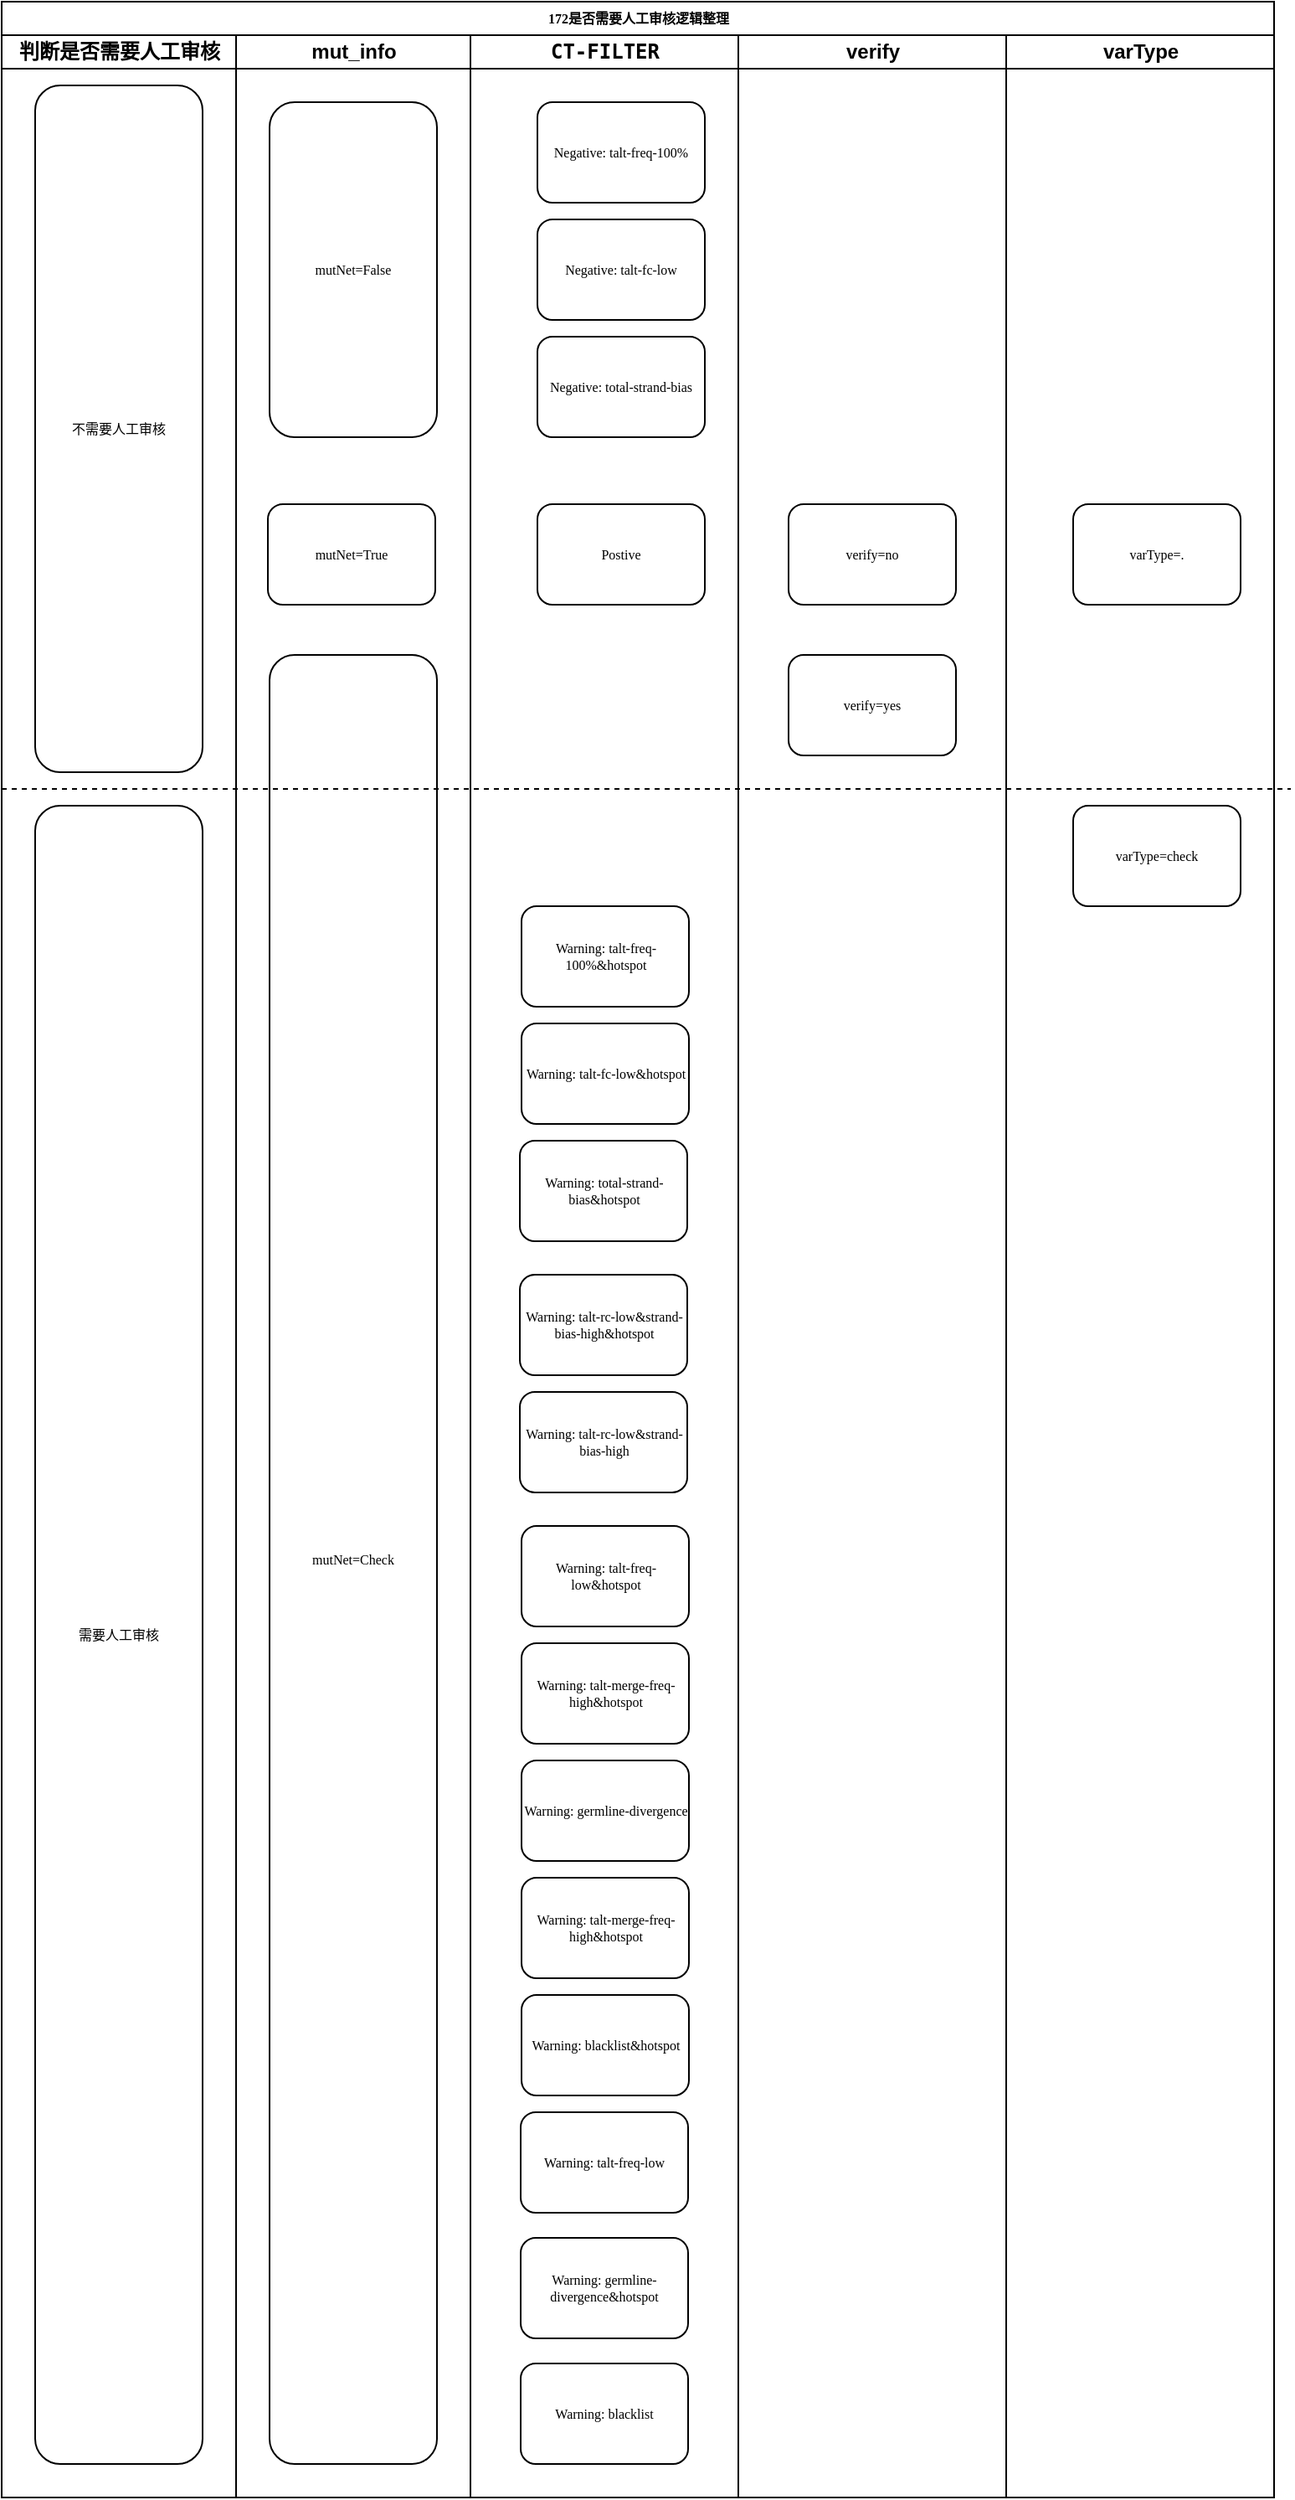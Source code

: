<mxfile version="23.1.5" type="github">
  <diagram name="Page-1" id="74e2e168-ea6b-b213-b513-2b3c1d86103e">
    <mxGraphModel dx="1615" dy="1796" grid="1" gridSize="10" guides="1" tooltips="1" connect="1" arrows="1" fold="1" page="1" pageScale="1" pageWidth="1100" pageHeight="850" background="none" math="0" shadow="0">
      <root>
        <mxCell id="0" />
        <mxCell id="1" parent="0" />
        <mxCell id="77e6c97f196da883-1" value="172是否需要人工审核逻辑整理" style="swimlane;html=1;childLayout=stackLayout;startSize=20;rounded=0;shadow=0;labelBackgroundColor=none;strokeWidth=1;fontFamily=Verdana;fontSize=8;align=center;" parent="1" vertex="1">
          <mxGeometry x="30" y="-60" width="760" height="1490" as="geometry" />
        </mxCell>
        <mxCell id="77e6c97f196da883-2" value="判断是否需要人工审核" style="swimlane;html=1;startSize=20;" parent="77e6c97f196da883-1" vertex="1">
          <mxGeometry y="20" width="140" height="1470" as="geometry" />
        </mxCell>
        <mxCell id="77e6c97f196da883-8" value="不需要人工审核" style="rounded=1;whiteSpace=wrap;html=1;shadow=0;labelBackgroundColor=none;strokeWidth=1;fontFamily=Verdana;fontSize=8;align=center;" parent="77e6c97f196da883-2" vertex="1">
          <mxGeometry x="20" y="30" width="100" height="410" as="geometry" />
        </mxCell>
        <mxCell id="Ntkf2nLQN6CGH8CM93F0-73" value="需要人工审核" style="rounded=1;whiteSpace=wrap;html=1;shadow=0;labelBackgroundColor=none;strokeWidth=1;fontFamily=Verdana;fontSize=8;align=center;" parent="77e6c97f196da883-2" vertex="1">
          <mxGeometry x="20" y="460" width="100" height="990" as="geometry" />
        </mxCell>
        <mxCell id="77e6c97f196da883-3" value="mut_info" style="swimlane;html=1;startSize=20;" parent="77e6c97f196da883-1" vertex="1">
          <mxGeometry x="140" y="20" width="140" height="1470" as="geometry" />
        </mxCell>
        <mxCell id="Ntkf2nLQN6CGH8CM93F0-67" value="mutNet=True" style="rounded=1;whiteSpace=wrap;html=1;shadow=0;labelBackgroundColor=none;strokeWidth=1;fontFamily=Verdana;fontSize=8;align=center;" parent="77e6c97f196da883-3" vertex="1">
          <mxGeometry x="19" y="280" width="100" height="60" as="geometry" />
        </mxCell>
        <mxCell id="Ntkf2nLQN6CGH8CM93F0-69" value="mutNet=Check" style="rounded=1;whiteSpace=wrap;html=1;shadow=0;labelBackgroundColor=none;strokeWidth=1;fontFamily=Verdana;fontSize=8;align=center;" parent="77e6c97f196da883-3" vertex="1">
          <mxGeometry x="20" y="370" width="100" height="1080" as="geometry" />
        </mxCell>
        <mxCell id="Ntkf2nLQN6CGH8CM93F0-68" value="mutNet=False" style="rounded=1;whiteSpace=wrap;html=1;shadow=0;labelBackgroundColor=none;strokeWidth=1;fontFamily=Verdana;fontSize=8;align=center;strokeColor=default;" parent="77e6c97f196da883-3" vertex="1">
          <mxGeometry x="20" y="40" width="100" height="200" as="geometry" />
        </mxCell>
        <mxCell id="77e6c97f196da883-5" value="&lt;code&gt;CT-FILTER&lt;/code&gt;" style="swimlane;html=1;startSize=20;" parent="77e6c97f196da883-1" vertex="1">
          <mxGeometry x="280" y="20" width="160" height="1470" as="geometry" />
        </mxCell>
        <mxCell id="77e6c97f196da883-18" value="Negative:&amp;nbsp;talt-freq-100%" style="rounded=1;whiteSpace=wrap;html=1;shadow=0;labelBackgroundColor=none;strokeWidth=1;fontFamily=Verdana;fontSize=8;align=center;" parent="77e6c97f196da883-5" vertex="1">
          <mxGeometry x="40" y="40" width="100" height="60" as="geometry" />
        </mxCell>
        <mxCell id="Ntkf2nLQN6CGH8CM93F0-35" value="Negative:&amp;nbsp;talt-fc-low" style="rounded=1;whiteSpace=wrap;html=1;shadow=0;labelBackgroundColor=none;strokeWidth=1;fontFamily=Verdana;fontSize=8;align=center;" parent="77e6c97f196da883-5" vertex="1">
          <mxGeometry x="40" y="110" width="100" height="60" as="geometry" />
        </mxCell>
        <mxCell id="77e6c97f196da883-21" value="Warning:&amp;nbsp;talt-freq-100%&amp;amp;hotspot" style="rounded=1;whiteSpace=wrap;html=1;shadow=0;labelBackgroundColor=none;strokeWidth=1;fontFamily=Verdana;fontSize=8;align=center;" parent="77e6c97f196da883-5" vertex="1">
          <mxGeometry x="30.5" y="520" width="100" height="60" as="geometry" />
        </mxCell>
        <mxCell id="77e6c97f196da883-22" value="Warning: talt-fc-low&amp;amp;hotspot" style="rounded=1;whiteSpace=wrap;html=1;shadow=0;labelBackgroundColor=none;strokeWidth=1;fontFamily=Verdana;fontSize=8;align=center;" parent="77e6c97f196da883-5" vertex="1">
          <mxGeometry x="30.5" y="590" width="100" height="60" as="geometry" />
        </mxCell>
        <mxCell id="77e6c97f196da883-23" value="Warning:&amp;nbsp;total-strand-bias&amp;amp;hotspot" style="rounded=1;whiteSpace=wrap;html=1;shadow=0;labelBackgroundColor=none;strokeWidth=1;fontFamily=Verdana;fontSize=8;align=center;" parent="77e6c97f196da883-5" vertex="1">
          <mxGeometry x="29.5" y="660" width="100" height="60" as="geometry" />
        </mxCell>
        <mxCell id="Ntkf2nLQN6CGH8CM93F0-4" value="Negative:&amp;nbsp;total-strand-bias" style="rounded=1;whiteSpace=wrap;html=1;shadow=0;labelBackgroundColor=none;strokeWidth=1;fontFamily=Verdana;fontSize=8;align=center;" parent="77e6c97f196da883-5" vertex="1">
          <mxGeometry x="40" y="180" width="100" height="60" as="geometry" />
        </mxCell>
        <mxCell id="Ntkf2nLQN6CGH8CM93F0-5" value="Warning:&amp;nbsp;talt-rc-low&amp;amp;strand-bias-high&amp;amp;hotspot" style="rounded=1;whiteSpace=wrap;html=1;shadow=0;labelBackgroundColor=none;strokeWidth=1;fontFamily=Verdana;fontSize=8;align=center;" parent="77e6c97f196da883-5" vertex="1">
          <mxGeometry x="29.5" y="740" width="100" height="60" as="geometry" />
        </mxCell>
        <mxCell id="Ntkf2nLQN6CGH8CM93F0-3" value="Warning:&amp;nbsp;talt-rc-low&amp;amp;strand-bias-high" style="rounded=1;whiteSpace=wrap;html=1;shadow=0;labelBackgroundColor=none;strokeWidth=1;fontFamily=Verdana;fontSize=8;align=center;" parent="77e6c97f196da883-5" vertex="1">
          <mxGeometry x="29.5" y="810" width="100" height="60" as="geometry" />
        </mxCell>
        <mxCell id="Ntkf2nLQN6CGH8CM93F0-2" value="Warning:&amp;nbsp;talt-freq-low&amp;amp;hotspot" style="rounded=1;whiteSpace=wrap;html=1;shadow=0;labelBackgroundColor=none;strokeWidth=1;fontFamily=Verdana;fontSize=8;align=center;" parent="77e6c97f196da883-5" vertex="1">
          <mxGeometry x="30.5" y="890" width="100" height="60" as="geometry" />
        </mxCell>
        <mxCell id="Ntkf2nLQN6CGH8CM93F0-36" value="Warning:&amp;nbsp;talt-freq-low" style="rounded=1;whiteSpace=wrap;html=1;shadow=0;labelBackgroundColor=none;strokeWidth=1;fontFamily=Verdana;fontSize=8;align=center;" parent="77e6c97f196da883-5" vertex="1">
          <mxGeometry x="30" y="1240" width="100" height="60" as="geometry" />
        </mxCell>
        <mxCell id="Ntkf2nLQN6CGH8CM93F0-37" value="Warning:&amp;nbsp;talt-merge-freq-high&amp;amp;hotspot" style="rounded=1;whiteSpace=wrap;html=1;shadow=0;labelBackgroundColor=none;strokeWidth=1;fontFamily=Verdana;fontSize=8;align=center;" parent="77e6c97f196da883-5" vertex="1">
          <mxGeometry x="30.5" y="960" width="100" height="60" as="geometry" />
        </mxCell>
        <mxCell id="Ntkf2nLQN6CGH8CM93F0-38" value="Warning:&amp;nbsp;talt-merge-freq-high&amp;amp;hotspot" style="rounded=1;whiteSpace=wrap;html=1;shadow=0;labelBackgroundColor=none;strokeWidth=1;fontFamily=Verdana;fontSize=8;align=center;" parent="77e6c97f196da883-5" vertex="1">
          <mxGeometry x="30.5" y="1100" width="100" height="60" as="geometry" />
        </mxCell>
        <mxCell id="Ntkf2nLQN6CGH8CM93F0-40" value="Warning:&amp;nbsp;germline-divergence&amp;amp;hotspot" style="rounded=1;whiteSpace=wrap;html=1;shadow=0;labelBackgroundColor=none;strokeWidth=1;fontFamily=Verdana;fontSize=8;align=center;" parent="77e6c97f196da883-5" vertex="1">
          <mxGeometry x="30" y="1315" width="100" height="60" as="geometry" />
        </mxCell>
        <mxCell id="Ntkf2nLQN6CGH8CM93F0-39" value="Warning:&amp;nbsp;germline-divergence" style="rounded=1;whiteSpace=wrap;html=1;shadow=0;labelBackgroundColor=none;strokeWidth=1;fontFamily=Verdana;fontSize=8;align=center;" parent="77e6c97f196da883-5" vertex="1">
          <mxGeometry x="30.5" y="1030" width="100" height="60" as="geometry" />
        </mxCell>
        <mxCell id="Ntkf2nLQN6CGH8CM93F0-42" value="Warning:&amp;nbsp;blacklist&amp;amp;hotspot" style="rounded=1;whiteSpace=wrap;html=1;shadow=0;labelBackgroundColor=none;strokeWidth=1;fontFamily=Verdana;fontSize=8;align=center;" parent="77e6c97f196da883-5" vertex="1">
          <mxGeometry x="30.5" y="1170" width="100" height="60" as="geometry" />
        </mxCell>
        <mxCell id="Ntkf2nLQN6CGH8CM93F0-41" value="Warning:&amp;nbsp;blacklist" style="rounded=1;whiteSpace=wrap;html=1;shadow=0;labelBackgroundColor=none;strokeWidth=1;fontFamily=Verdana;fontSize=8;align=center;" parent="77e6c97f196da883-5" vertex="1">
          <mxGeometry x="30" y="1390" width="100" height="60" as="geometry" />
        </mxCell>
        <mxCell id="Ntkf2nLQN6CGH8CM93F0-44" value="Postive" style="rounded=1;whiteSpace=wrap;html=1;shadow=0;labelBackgroundColor=none;strokeWidth=1;fontFamily=Verdana;fontSize=8;align=center;" parent="77e6c97f196da883-5" vertex="1">
          <mxGeometry x="40" y="280" width="100" height="60" as="geometry" />
        </mxCell>
        <mxCell id="_VN5bv10MqypOw-WrHJD-1" value="" style="endArrow=none;dashed=1;html=1;rounded=0;" edge="1" parent="77e6c97f196da883-5">
          <mxGeometry width="50" height="50" relative="1" as="geometry">
            <mxPoint x="-280" y="450" as="sourcePoint" />
            <mxPoint x="490" y="450" as="targetPoint" />
          </mxGeometry>
        </mxCell>
        <mxCell id="77e6c97f196da883-6" value="verify" style="swimlane;html=1;startSize=20;" parent="77e6c97f196da883-1" vertex="1">
          <mxGeometry x="440" y="20" width="160" height="1470" as="geometry" />
        </mxCell>
        <mxCell id="77e6c97f196da883-11" value="verify=yes" style="rounded=1;whiteSpace=wrap;html=1;shadow=0;labelBackgroundColor=none;strokeWidth=1;fontFamily=Verdana;fontSize=8;align=center;" parent="77e6c97f196da883-6" vertex="1">
          <mxGeometry x="30" y="370" width="100" height="60" as="geometry" />
        </mxCell>
        <mxCell id="Ntkf2nLQN6CGH8CM93F0-34" value="verify=no" style="rounded=1;whiteSpace=wrap;html=1;shadow=0;labelBackgroundColor=none;strokeWidth=1;fontFamily=Verdana;fontSize=8;align=center;" parent="77e6c97f196da883-6" vertex="1">
          <mxGeometry x="30" y="280" width="100" height="60" as="geometry" />
        </mxCell>
        <mxCell id="Ntkf2nLQN6CGH8CM93F0-1" value="varType" style="swimlane;html=1;startSize=20;" parent="77e6c97f196da883-1" vertex="1">
          <mxGeometry x="600" y="20" width="160" height="1470" as="geometry" />
        </mxCell>
        <mxCell id="gROawkm3clonCkUMPsZn-16" value="varType=check" style="rounded=1;whiteSpace=wrap;html=1;shadow=0;labelBackgroundColor=none;strokeWidth=1;fontFamily=Verdana;fontSize=8;align=center;" parent="Ntkf2nLQN6CGH8CM93F0-1" vertex="1">
          <mxGeometry x="40" y="460" width="100" height="60" as="geometry" />
        </mxCell>
        <mxCell id="Ntkf2nLQN6CGH8CM93F0-11" value="varType=." style="rounded=1;whiteSpace=wrap;html=1;shadow=0;labelBackgroundColor=none;strokeWidth=1;fontFamily=Verdana;fontSize=8;align=center;" parent="Ntkf2nLQN6CGH8CM93F0-1" vertex="1">
          <mxGeometry x="40" y="280" width="100" height="60" as="geometry" />
        </mxCell>
      </root>
    </mxGraphModel>
  </diagram>
</mxfile>
